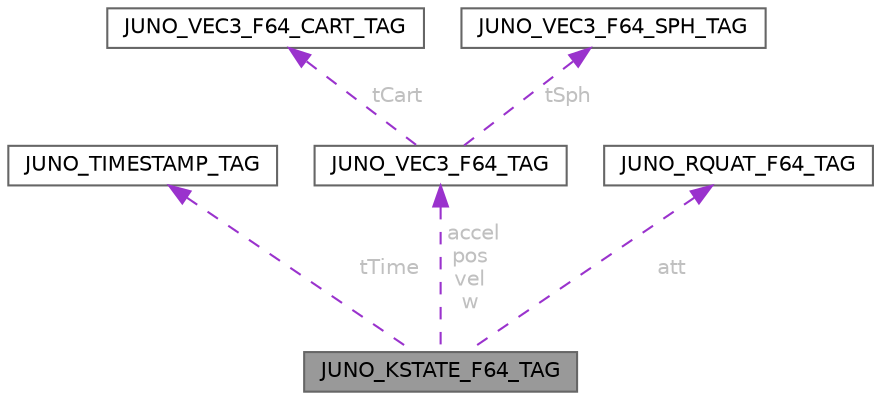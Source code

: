 digraph "JUNO_KSTATE_F64_TAG"
{
 // LATEX_PDF_SIZE
  bgcolor="transparent";
  edge [fontname=Helvetica,fontsize=10,labelfontname=Helvetica,labelfontsize=10];
  node [fontname=Helvetica,fontsize=10,shape=box,height=0.2,width=0.4];
  Node1 [id="Node000001",label="JUNO_KSTATE_F64_TAG",height=0.2,width=0.4,color="gray40", fillcolor="grey60", style="filled", fontcolor="black",tooltip=" "];
  Node2 -> Node1 [id="edge1_Node000001_Node000002",dir="back",color="darkorchid3",style="dashed",tooltip=" ",label=" tTime",fontcolor="grey" ];
  Node2 [id="Node000002",label="JUNO_TIMESTAMP_TAG",height=0.2,width=0.4,color="gray40", fillcolor="white", style="filled",URL="$structJUNO__TIMESTAMP__TAG.html",tooltip=" "];
  Node3 -> Node1 [id="edge2_Node000001_Node000003",dir="back",color="darkorchid3",style="dashed",tooltip=" ",label=" accel\npos\nvel\nw",fontcolor="grey" ];
  Node3 [id="Node000003",label="JUNO_VEC3_F64_TAG",height=0.2,width=0.4,color="gray40", fillcolor="white", style="filled",URL="$unionJUNO__VEC3__F64__TAG.html",tooltip="3D vector union supporting Cartesian, spherical, and array access (double precision)."];
  Node4 -> Node3 [id="edge3_Node000003_Node000004",dir="back",color="darkorchid3",style="dashed",tooltip=" ",label=" tCart",fontcolor="grey" ];
  Node4 [id="Node000004",label="JUNO_VEC3_F64_CART_TAG",height=0.2,width=0.4,color="gray40", fillcolor="white", style="filled",URL="$structJUNO__VEC3__F64__CART__TAG.html",tooltip="3D vector in Cartesian coordinates (double precision)."];
  Node5 -> Node3 [id="edge4_Node000003_Node000005",dir="back",color="darkorchid3",style="dashed",tooltip=" ",label=" tSph",fontcolor="grey" ];
  Node5 [id="Node000005",label="JUNO_VEC3_F64_SPH_TAG",height=0.2,width=0.4,color="gray40", fillcolor="white", style="filled",URL="$structJUNO__VEC3__F64__SPH__TAG.html",tooltip="3D vector in spherical coordinates (double precision)."];
  Node6 -> Node1 [id="edge5_Node000001_Node000006",dir="back",color="darkorchid3",style="dashed",tooltip=" ",label=" att",fontcolor="grey" ];
  Node6 [id="Node000006",label="JUNO_RQUAT_F64_TAG",height=0.2,width=0.4,color="gray40", fillcolor="white", style="filled",URL="$unionJUNO__RQUAT__F64__TAG.html",tooltip="Right-handed quaternion (double precision)."];
}
